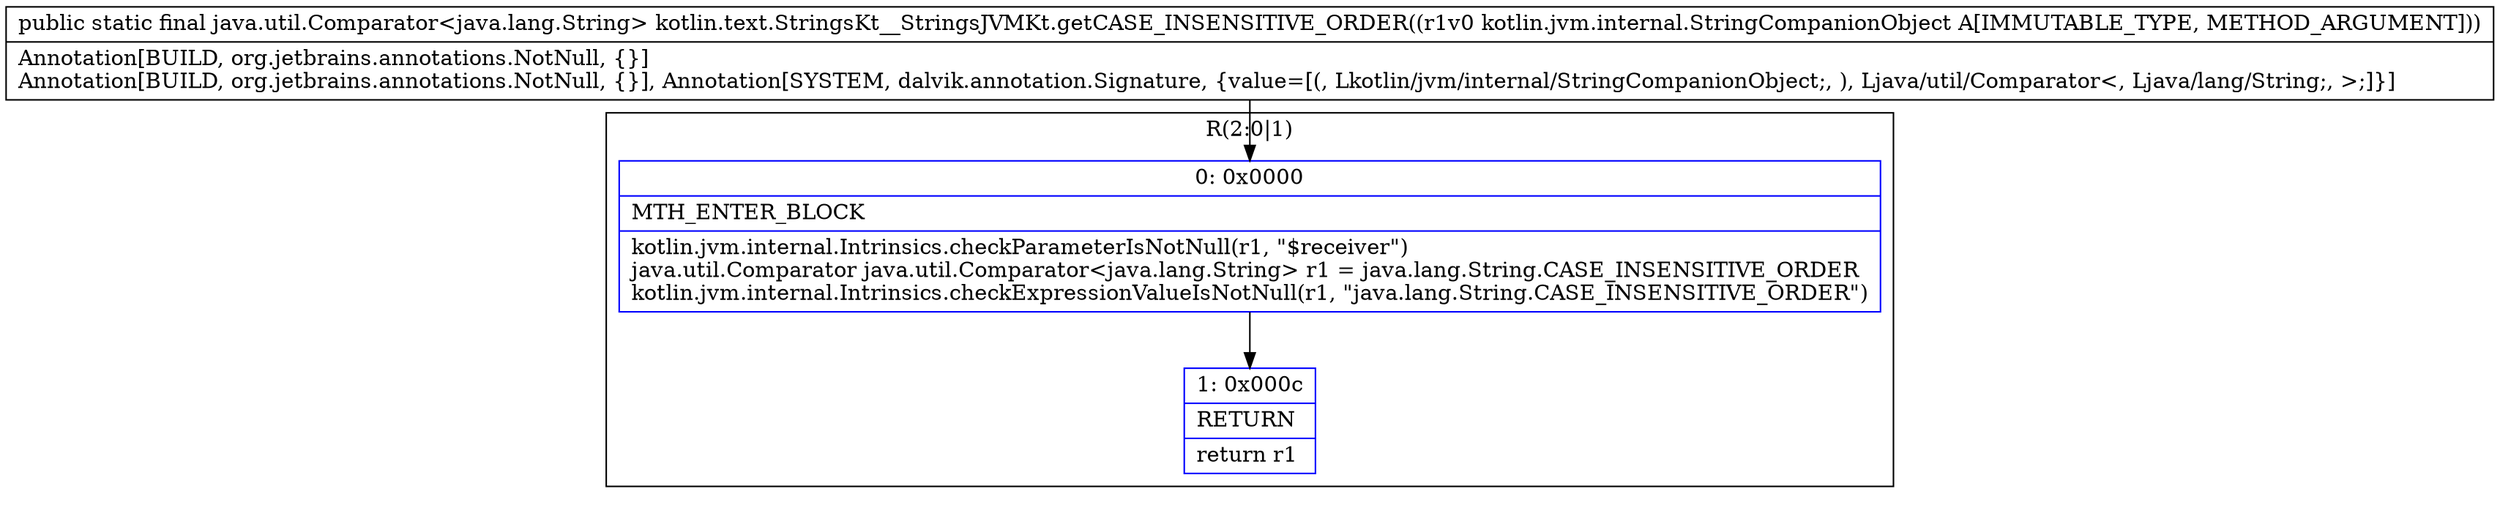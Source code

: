 digraph "CFG forkotlin.text.StringsKt__StringsJVMKt.getCASE_INSENSITIVE_ORDER(Lkotlin\/jvm\/internal\/StringCompanionObject;)Ljava\/util\/Comparator;" {
subgraph cluster_Region_1101964650 {
label = "R(2:0|1)";
node [shape=record,color=blue];
Node_0 [shape=record,label="{0\:\ 0x0000|MTH_ENTER_BLOCK\l|kotlin.jvm.internal.Intrinsics.checkParameterIsNotNull(r1, \"$receiver\")\ljava.util.Comparator java.util.Comparator\<java.lang.String\> r1 = java.lang.String.CASE_INSENSITIVE_ORDER\lkotlin.jvm.internal.Intrinsics.checkExpressionValueIsNotNull(r1, \"java.lang.String.CASE_INSENSITIVE_ORDER\")\l}"];
Node_1 [shape=record,label="{1\:\ 0x000c|RETURN\l|return r1\l}"];
}
MethodNode[shape=record,label="{public static final java.util.Comparator\<java.lang.String\> kotlin.text.StringsKt__StringsJVMKt.getCASE_INSENSITIVE_ORDER((r1v0 kotlin.jvm.internal.StringCompanionObject A[IMMUTABLE_TYPE, METHOD_ARGUMENT]))  | Annotation[BUILD, org.jetbrains.annotations.NotNull, \{\}]\lAnnotation[BUILD, org.jetbrains.annotations.NotNull, \{\}], Annotation[SYSTEM, dalvik.annotation.Signature, \{value=[(, Lkotlin\/jvm\/internal\/StringCompanionObject;, ), Ljava\/util\/Comparator\<, Ljava\/lang\/String;, \>;]\}]\l}"];
MethodNode -> Node_0;
Node_0 -> Node_1;
}

